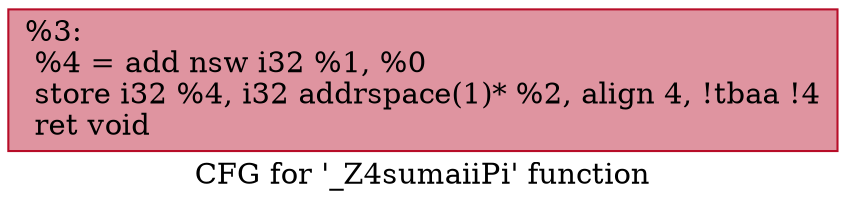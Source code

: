 digraph "CFG for '_Z4sumaiiPi' function" {
	label="CFG for '_Z4sumaiiPi' function";

	Node0x4f05960 [shape=record,color="#b70d28ff", style=filled, fillcolor="#b70d2870",label="{%3:\l  %4 = add nsw i32 %1, %0\l  store i32 %4, i32 addrspace(1)* %2, align 4, !tbaa !4\l  ret void\l}"];
}
